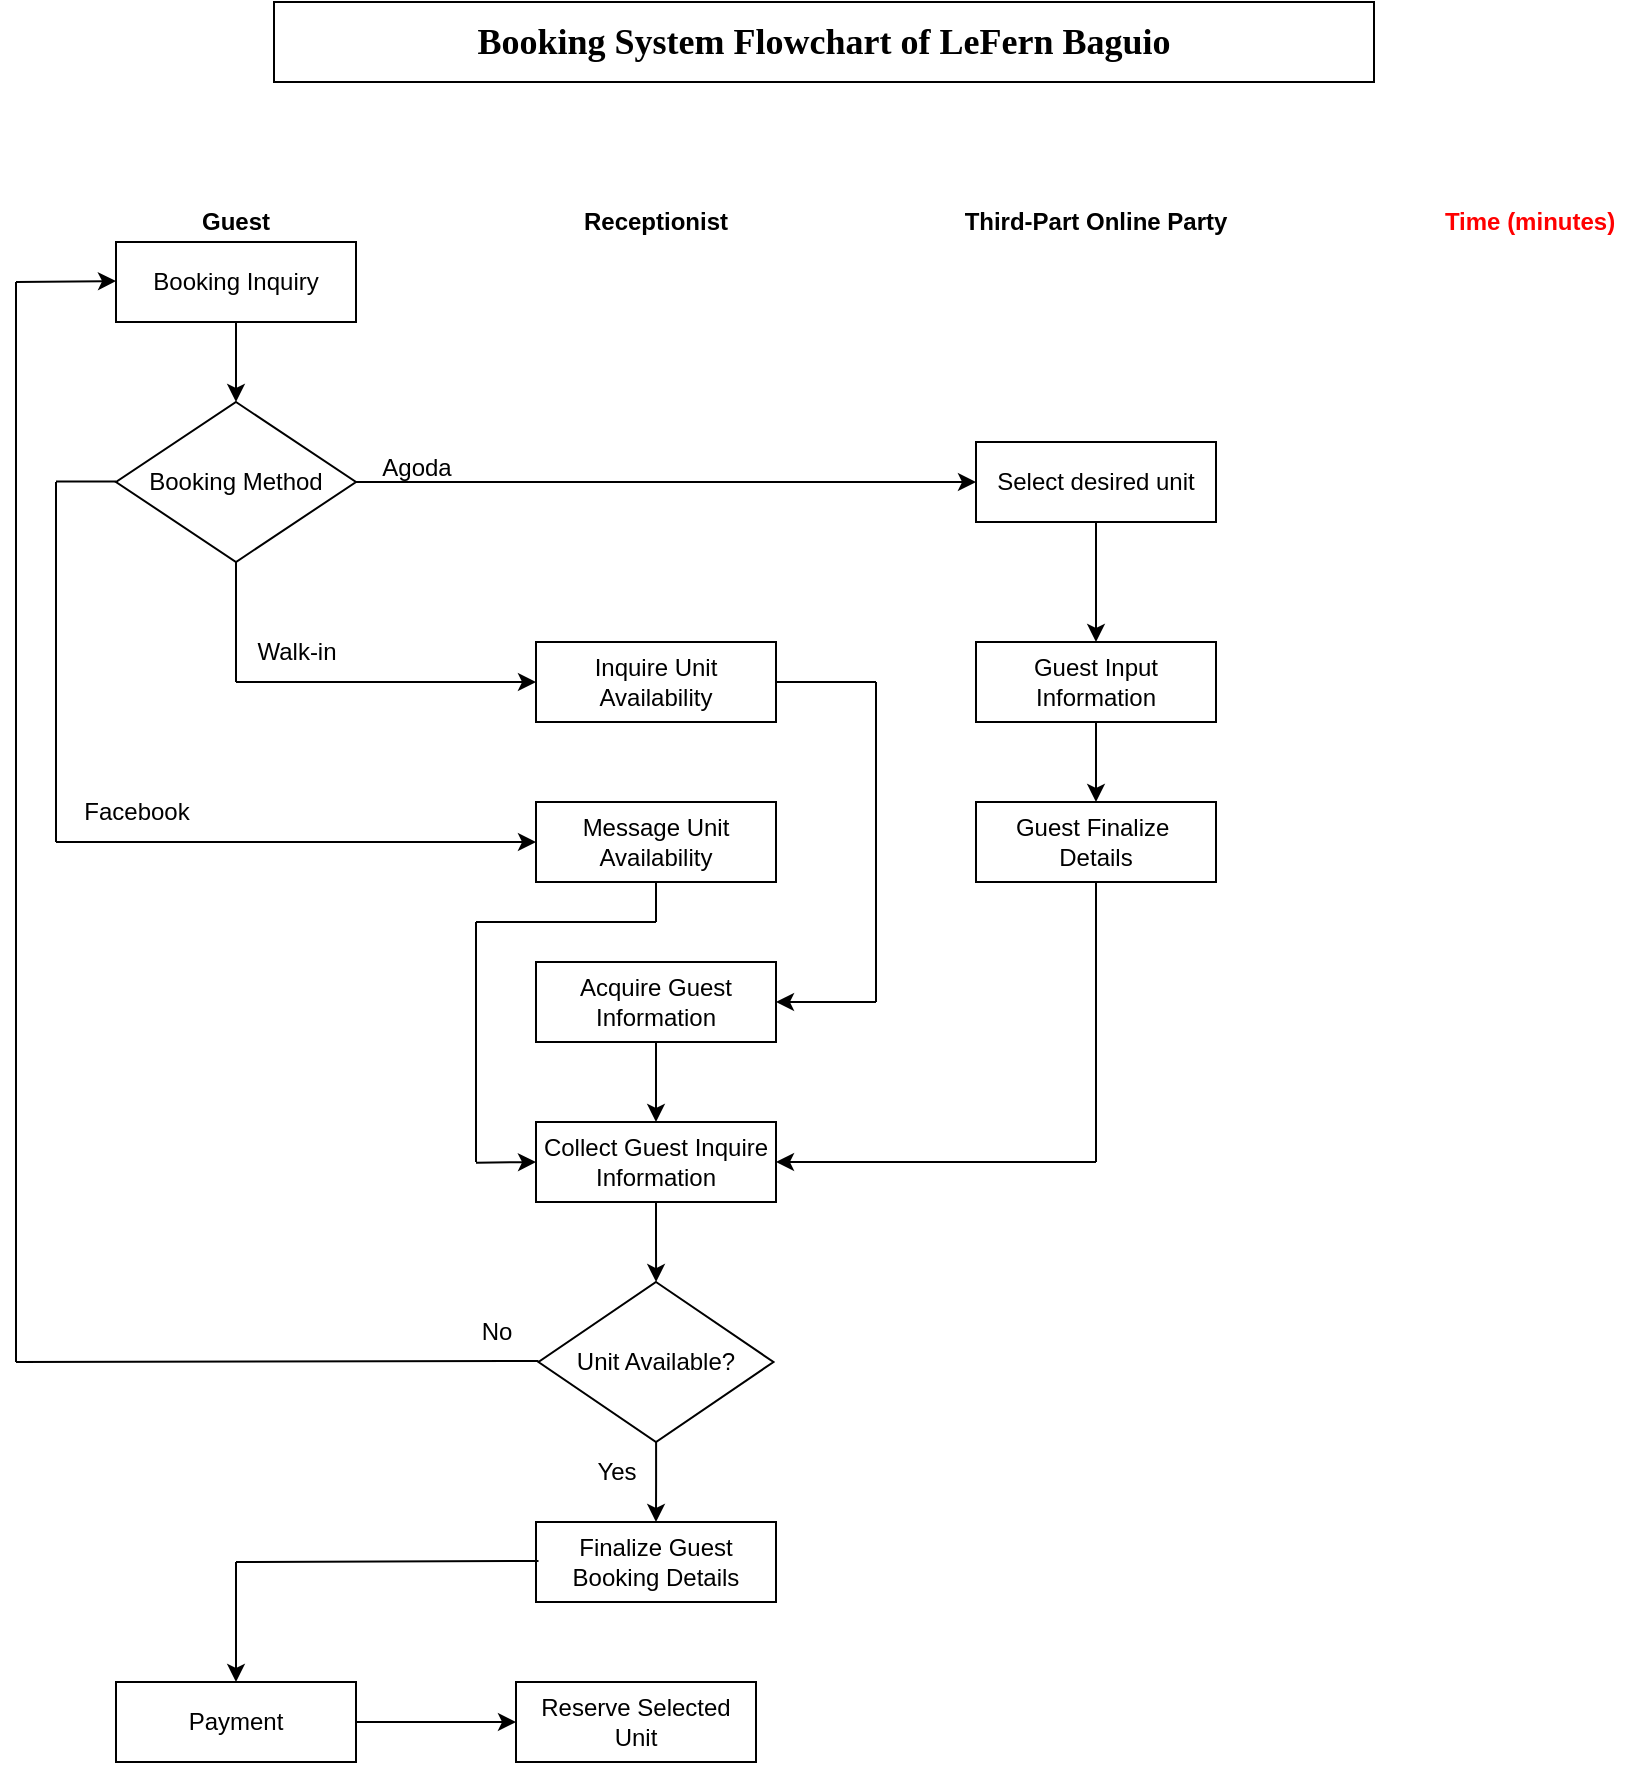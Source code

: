 <mxfile version="27.2.0">
  <diagram name="Page-1" id="Jzcs6xe4tkx_1wj60qTc">
    <mxGraphModel dx="835" dy="1897" grid="1" gridSize="10" guides="1" tooltips="1" connect="1" arrows="1" fold="1" page="1" pageScale="1" pageWidth="827" pageHeight="1169" math="0" shadow="0">
      <root>
        <mxCell id="0" />
        <mxCell id="1" parent="0" />
        <mxCell id="JCvha5B-mu45JHcWkv43-3" value="&lt;b style=&quot;font-family: &amp;quot;Times New Roman&amp;quot;; text-wrap-mode: nowrap;&quot;&gt;&lt;font style=&quot;font-size: 18px;&quot;&gt;Booking System Flowchart of LeFern Baguio&lt;/font&gt;&lt;/b&gt;" style="whiteSpace=wrap;html=1;" vertex="1" parent="1">
          <mxGeometry x="139" y="-1160" width="550" height="40" as="geometry" />
        </mxCell>
        <mxCell id="JCvha5B-mu45JHcWkv43-6" value="&lt;b&gt;Guest&lt;/b&gt;" style="whiteSpace=wrap;html=1;strokeColor=none;fillColor=none;" vertex="1" parent="1">
          <mxGeometry x="60" y="-1060" width="120" height="20" as="geometry" />
        </mxCell>
        <mxCell id="JCvha5B-mu45JHcWkv43-7" value="&lt;b&gt;&lt;font style=&quot;color: light-dark(rgb(255, 0, 0), rgb(237, 237, 237));&quot;&gt;Time (minutes)&lt;/font&gt;&lt;/b&gt;" style="whiteSpace=wrap;html=1;strokeColor=none;fillColor=none;" vertex="1" parent="1">
          <mxGeometry x="707" y="-1060" width="120" height="20" as="geometry" />
        </mxCell>
        <mxCell id="JCvha5B-mu45JHcWkv43-8" value="&lt;b&gt;Receptionist&lt;/b&gt;" style="whiteSpace=wrap;html=1;strokeColor=none;fillColor=none;" vertex="1" parent="1">
          <mxGeometry x="270" y="-1060" width="120" height="20" as="geometry" />
        </mxCell>
        <mxCell id="JCvha5B-mu45JHcWkv43-9" value="&lt;b&gt;Third-Part Online Party&lt;/b&gt;" style="whiteSpace=wrap;html=1;strokeColor=none;fillColor=none;" vertex="1" parent="1">
          <mxGeometry x="480" y="-1060" width="140" height="20" as="geometry" />
        </mxCell>
        <mxCell id="JCvha5B-mu45JHcWkv43-15" value="" style="edgeStyle=orthogonalEdgeStyle;rounded=0;orthogonalLoop=1;jettySize=auto;html=1;" edge="1" parent="1" source="JCvha5B-mu45JHcWkv43-11" target="JCvha5B-mu45JHcWkv43-14">
          <mxGeometry relative="1" as="geometry" />
        </mxCell>
        <mxCell id="JCvha5B-mu45JHcWkv43-11" value="Booking Inquiry" style="whiteSpace=wrap;html=1;" vertex="1" parent="1">
          <mxGeometry x="60" y="-1040" width="120" height="40" as="geometry" />
        </mxCell>
        <mxCell id="JCvha5B-mu45JHcWkv43-17" value="" style="edgeStyle=orthogonalEdgeStyle;rounded=0;orthogonalLoop=1;jettySize=auto;html=1;" edge="1" parent="1" source="JCvha5B-mu45JHcWkv43-14" target="JCvha5B-mu45JHcWkv43-16">
          <mxGeometry relative="1" as="geometry" />
        </mxCell>
        <mxCell id="JCvha5B-mu45JHcWkv43-14" value="Booking Method" style="rhombus;whiteSpace=wrap;html=1;" vertex="1" parent="1">
          <mxGeometry x="60" y="-960" width="120" height="80" as="geometry" />
        </mxCell>
        <mxCell id="JCvha5B-mu45JHcWkv43-19" value="" style="edgeStyle=orthogonalEdgeStyle;rounded=0;orthogonalLoop=1;jettySize=auto;html=1;" edge="1" parent="1" source="JCvha5B-mu45JHcWkv43-16" target="JCvha5B-mu45JHcWkv43-18">
          <mxGeometry relative="1" as="geometry" />
        </mxCell>
        <mxCell id="JCvha5B-mu45JHcWkv43-16" value="Select desired unit" style="whiteSpace=wrap;html=1;" vertex="1" parent="1">
          <mxGeometry x="490" y="-940" width="120" height="40" as="geometry" />
        </mxCell>
        <mxCell id="JCvha5B-mu45JHcWkv43-21" value="" style="edgeStyle=orthogonalEdgeStyle;rounded=0;orthogonalLoop=1;jettySize=auto;html=1;" edge="1" parent="1" source="JCvha5B-mu45JHcWkv43-18" target="JCvha5B-mu45JHcWkv43-20">
          <mxGeometry relative="1" as="geometry" />
        </mxCell>
        <mxCell id="JCvha5B-mu45JHcWkv43-18" value="Guest Input Information" style="whiteSpace=wrap;html=1;" vertex="1" parent="1">
          <mxGeometry x="490" y="-840" width="120" height="40" as="geometry" />
        </mxCell>
        <mxCell id="JCvha5B-mu45JHcWkv43-20" value="Guest Finalize&amp;nbsp;&lt;div&gt;Details&lt;/div&gt;" style="whiteSpace=wrap;html=1;" vertex="1" parent="1">
          <mxGeometry x="490" y="-760" width="120" height="40" as="geometry" />
        </mxCell>
        <mxCell id="JCvha5B-mu45JHcWkv43-22" value="" style="endArrow=none;html=1;rounded=0;entryX=0.5;entryY=1;entryDx=0;entryDy=0;" edge="1" parent="1" target="JCvha5B-mu45JHcWkv43-14">
          <mxGeometry width="50" height="50" relative="1" as="geometry">
            <mxPoint x="120" y="-820" as="sourcePoint" />
            <mxPoint x="180" y="-860" as="targetPoint" />
          </mxGeometry>
        </mxCell>
        <mxCell id="JCvha5B-mu45JHcWkv43-23" value="" style="edgeStyle=none;orthogonalLoop=1;jettySize=auto;html=1;rounded=0;entryX=0;entryY=0.5;entryDx=0;entryDy=0;" edge="1" parent="1" target="JCvha5B-mu45JHcWkv43-24">
          <mxGeometry width="80" relative="1" as="geometry">
            <mxPoint x="120" y="-820" as="sourcePoint" />
            <mxPoint x="200" y="-810" as="targetPoint" />
            <Array as="points" />
          </mxGeometry>
        </mxCell>
        <mxCell id="JCvha5B-mu45JHcWkv43-24" value="Inquire Unit Availability" style="whiteSpace=wrap;html=1;" vertex="1" parent="1">
          <mxGeometry x="270" y="-840" width="120" height="40" as="geometry" />
        </mxCell>
        <mxCell id="JCvha5B-mu45JHcWkv43-27" value="Agoda" style="text;html=1;align=center;verticalAlign=middle;resizable=0;points=[];autosize=1;strokeColor=none;fillColor=none;" vertex="1" parent="1">
          <mxGeometry x="180" y="-942" width="60" height="30" as="geometry" />
        </mxCell>
        <mxCell id="JCvha5B-mu45JHcWkv43-28" value="Walk-in" style="text;html=1;align=center;verticalAlign=middle;resizable=0;points=[];autosize=1;strokeColor=none;fillColor=none;" vertex="1" parent="1">
          <mxGeometry x="120" y="-850" width="60" height="30" as="geometry" />
        </mxCell>
        <mxCell id="JCvha5B-mu45JHcWkv43-29" value="" style="endArrow=none;html=1;rounded=0;" edge="1" parent="1">
          <mxGeometry width="50" height="50" relative="1" as="geometry">
            <mxPoint x="30" y="-920.27" as="sourcePoint" />
            <mxPoint x="60" y="-920.27" as="targetPoint" />
          </mxGeometry>
        </mxCell>
        <mxCell id="JCvha5B-mu45JHcWkv43-31" value="" style="endArrow=none;html=1;rounded=0;" edge="1" parent="1">
          <mxGeometry width="50" height="50" relative="1" as="geometry">
            <mxPoint x="30" y="-920" as="sourcePoint" />
            <mxPoint x="30" y="-740" as="targetPoint" />
          </mxGeometry>
        </mxCell>
        <mxCell id="JCvha5B-mu45JHcWkv43-32" value="" style="edgeStyle=none;orthogonalLoop=1;jettySize=auto;html=1;rounded=0;" edge="1" parent="1" source="JCvha5B-mu45JHcWkv43-33">
          <mxGeometry width="80" relative="1" as="geometry">
            <mxPoint x="30" y="-730.67" as="sourcePoint" />
            <mxPoint x="390" y="-731" as="targetPoint" />
            <Array as="points" />
          </mxGeometry>
        </mxCell>
        <mxCell id="JCvha5B-mu45JHcWkv43-35" value="Facebook" style="text;html=1;align=center;verticalAlign=middle;resizable=0;points=[];autosize=1;strokeColor=none;fillColor=none;" vertex="1" parent="1">
          <mxGeometry x="30" y="-770" width="80" height="30" as="geometry" />
        </mxCell>
        <mxCell id="JCvha5B-mu45JHcWkv43-42" value="" style="edgeStyle=orthogonalEdgeStyle;rounded=0;orthogonalLoop=1;jettySize=auto;html=1;" edge="1" parent="1" source="JCvha5B-mu45JHcWkv43-36" target="JCvha5B-mu45JHcWkv43-41">
          <mxGeometry relative="1" as="geometry" />
        </mxCell>
        <mxCell id="JCvha5B-mu45JHcWkv43-36" value="Acquire Guest Information" style="whiteSpace=wrap;html=1;" vertex="1" parent="1">
          <mxGeometry x="270" y="-680" width="120" height="40" as="geometry" />
        </mxCell>
        <mxCell id="JCvha5B-mu45JHcWkv43-38" value="" style="endArrow=none;html=1;rounded=0;exitX=1;exitY=0.5;exitDx=0;exitDy=0;" edge="1" parent="1" source="JCvha5B-mu45JHcWkv43-24">
          <mxGeometry width="50" height="50" relative="1" as="geometry">
            <mxPoint x="590" y="-800" as="sourcePoint" />
            <mxPoint x="440" y="-820" as="targetPoint" />
          </mxGeometry>
        </mxCell>
        <mxCell id="JCvha5B-mu45JHcWkv43-39" value="" style="endArrow=none;html=1;rounded=0;" edge="1" parent="1">
          <mxGeometry width="50" height="50" relative="1" as="geometry">
            <mxPoint x="440" y="-660" as="sourcePoint" />
            <mxPoint x="440" y="-820" as="targetPoint" />
          </mxGeometry>
        </mxCell>
        <mxCell id="JCvha5B-mu45JHcWkv43-40" value="" style="edgeStyle=none;orthogonalLoop=1;jettySize=auto;html=1;rounded=0;entryX=1;entryY=0.5;entryDx=0;entryDy=0;" edge="1" parent="1" target="JCvha5B-mu45JHcWkv43-36">
          <mxGeometry width="80" relative="1" as="geometry">
            <mxPoint x="440" y="-660" as="sourcePoint" />
            <mxPoint x="600" y="-550" as="targetPoint" />
            <Array as="points" />
          </mxGeometry>
        </mxCell>
        <mxCell id="JCvha5B-mu45JHcWkv43-56" value="" style="edgeStyle=orthogonalEdgeStyle;rounded=0;orthogonalLoop=1;jettySize=auto;html=1;" edge="1" parent="1" source="JCvha5B-mu45JHcWkv43-41" target="JCvha5B-mu45JHcWkv43-55">
          <mxGeometry relative="1" as="geometry" />
        </mxCell>
        <mxCell id="JCvha5B-mu45JHcWkv43-41" value="Collect Guest Inquire Information" style="whiteSpace=wrap;html=1;" vertex="1" parent="1">
          <mxGeometry x="270" y="-600" width="120" height="40" as="geometry" />
        </mxCell>
        <mxCell id="JCvha5B-mu45JHcWkv43-43" value="" style="endArrow=none;html=1;rounded=0;exitX=0.5;exitY=1;exitDx=0;exitDy=0;" edge="1" parent="1" source="JCvha5B-mu45JHcWkv43-33">
          <mxGeometry width="50" height="50" relative="1" as="geometry">
            <mxPoint x="540" y="-590" as="sourcePoint" />
            <mxPoint x="330" y="-700" as="targetPoint" />
          </mxGeometry>
        </mxCell>
        <mxCell id="JCvha5B-mu45JHcWkv43-46" value="" style="edgeStyle=none;orthogonalLoop=1;jettySize=auto;html=1;rounded=0;" edge="1" parent="1">
          <mxGeometry width="80" relative="1" as="geometry">
            <mxPoint x="240" y="-579.67" as="sourcePoint" />
            <mxPoint x="270" y="-580" as="targetPoint" />
            <Array as="points" />
          </mxGeometry>
        </mxCell>
        <mxCell id="JCvha5B-mu45JHcWkv43-47" value="" style="endArrow=none;html=1;rounded=0;entryX=0.5;entryY=1;entryDx=0;entryDy=0;" edge="1" parent="1" target="JCvha5B-mu45JHcWkv43-20">
          <mxGeometry width="50" height="50" relative="1" as="geometry">
            <mxPoint x="550" y="-580" as="sourcePoint" />
            <mxPoint x="779.33" y="-710" as="targetPoint" />
          </mxGeometry>
        </mxCell>
        <mxCell id="JCvha5B-mu45JHcWkv43-48" value="" style="edgeStyle=none;orthogonalLoop=1;jettySize=auto;html=1;rounded=0;entryX=1;entryY=0.5;entryDx=0;entryDy=0;" edge="1" parent="1" target="JCvha5B-mu45JHcWkv43-41">
          <mxGeometry width="80" relative="1" as="geometry">
            <mxPoint x="550" y="-580" as="sourcePoint" />
            <mxPoint x="690" y="-570.67" as="targetPoint" />
            <Array as="points" />
          </mxGeometry>
        </mxCell>
        <mxCell id="JCvha5B-mu45JHcWkv43-51" value="" style="edgeStyle=none;orthogonalLoop=1;jettySize=auto;html=1;rounded=0;" edge="1" parent="1" target="JCvha5B-mu45JHcWkv43-33">
          <mxGeometry width="80" relative="1" as="geometry">
            <mxPoint x="30" y="-740" as="sourcePoint" />
            <mxPoint x="390" y="-731" as="targetPoint" />
            <Array as="points" />
          </mxGeometry>
        </mxCell>
        <mxCell id="JCvha5B-mu45JHcWkv43-33" value="Message Unit Availability" style="whiteSpace=wrap;html=1;" vertex="1" parent="1">
          <mxGeometry x="270" y="-760" width="120" height="40" as="geometry" />
        </mxCell>
        <mxCell id="JCvha5B-mu45JHcWkv43-52" value="" style="endArrow=none;html=1;rounded=0;exitX=1;exitY=0.5;exitDx=0;exitDy=0;" edge="1" parent="1">
          <mxGeometry width="50" height="50" relative="1" as="geometry">
            <mxPoint x="240" y="-700" as="sourcePoint" />
            <mxPoint x="330" y="-700" as="targetPoint" />
          </mxGeometry>
        </mxCell>
        <mxCell id="JCvha5B-mu45JHcWkv43-54" value="" style="endArrow=none;html=1;rounded=0;entryX=0.5;entryY=1;entryDx=0;entryDy=0;" edge="1" parent="1">
          <mxGeometry width="50" height="50" relative="1" as="geometry">
            <mxPoint x="240" y="-580" as="sourcePoint" />
            <mxPoint x="240" y="-700" as="targetPoint" />
          </mxGeometry>
        </mxCell>
        <mxCell id="JCvha5B-mu45JHcWkv43-64" value="" style="edgeStyle=orthogonalEdgeStyle;rounded=0;orthogonalLoop=1;jettySize=auto;html=1;" edge="1" parent="1" source="JCvha5B-mu45JHcWkv43-55" target="JCvha5B-mu45JHcWkv43-63">
          <mxGeometry relative="1" as="geometry" />
        </mxCell>
        <mxCell id="JCvha5B-mu45JHcWkv43-55" value="Unit Available?" style="rhombus;whiteSpace=wrap;html=1;" vertex="1" parent="1">
          <mxGeometry x="271.25" y="-520" width="117.5" height="80" as="geometry" />
        </mxCell>
        <mxCell id="JCvha5B-mu45JHcWkv43-57" value="" style="endArrow=none;html=1;rounded=0;" edge="1" parent="1">
          <mxGeometry width="50" height="50" relative="1" as="geometry">
            <mxPoint x="10" y="-480" as="sourcePoint" />
            <mxPoint x="271.25" y="-480.5" as="targetPoint" />
          </mxGeometry>
        </mxCell>
        <mxCell id="JCvha5B-mu45JHcWkv43-58" value="" style="endArrow=none;html=1;rounded=0;" edge="1" parent="1">
          <mxGeometry width="50" height="50" relative="1" as="geometry">
            <mxPoint x="10" y="-1020" as="sourcePoint" />
            <mxPoint x="10" y="-480" as="targetPoint" />
          </mxGeometry>
        </mxCell>
        <mxCell id="JCvha5B-mu45JHcWkv43-61" value="" style="edgeStyle=none;orthogonalLoop=1;jettySize=auto;html=1;rounded=0;" edge="1" parent="1">
          <mxGeometry width="80" relative="1" as="geometry">
            <mxPoint x="10" y="-1020" as="sourcePoint" />
            <mxPoint x="60" y="-1020.5" as="targetPoint" />
            <Array as="points" />
          </mxGeometry>
        </mxCell>
        <mxCell id="JCvha5B-mu45JHcWkv43-62" value="No" style="text;html=1;align=center;verticalAlign=middle;resizable=0;points=[];autosize=1;strokeColor=none;fillColor=none;" vertex="1" parent="1">
          <mxGeometry x="230" y="-510" width="40" height="30" as="geometry" />
        </mxCell>
        <mxCell id="JCvha5B-mu45JHcWkv43-63" value="Finalize Guest Booking Details" style="whiteSpace=wrap;html=1;" vertex="1" parent="1">
          <mxGeometry x="270" y="-400" width="120" height="40" as="geometry" />
        </mxCell>
        <mxCell id="JCvha5B-mu45JHcWkv43-65" value="Yes" style="text;html=1;align=center;verticalAlign=middle;resizable=0;points=[];autosize=1;strokeColor=none;fillColor=none;" vertex="1" parent="1">
          <mxGeometry x="290" y="-440" width="40" height="30" as="geometry" />
        </mxCell>
        <mxCell id="JCvha5B-mu45JHcWkv43-66" value="" style="endArrow=none;html=1;rounded=0;" edge="1" parent="1">
          <mxGeometry width="50" height="50" relative="1" as="geometry">
            <mxPoint x="120" y="-380" as="sourcePoint" />
            <mxPoint x="271.25" y="-380.53" as="targetPoint" />
          </mxGeometry>
        </mxCell>
        <mxCell id="JCvha5B-mu45JHcWkv43-71" value="" style="edgeStyle=orthogonalEdgeStyle;rounded=0;orthogonalLoop=1;jettySize=auto;html=1;" edge="1" parent="1" source="JCvha5B-mu45JHcWkv43-67" target="JCvha5B-mu45JHcWkv43-70">
          <mxGeometry relative="1" as="geometry" />
        </mxCell>
        <mxCell id="JCvha5B-mu45JHcWkv43-67" value="Payment" style="whiteSpace=wrap;html=1;" vertex="1" parent="1">
          <mxGeometry x="60" y="-320" width="120" height="40" as="geometry" />
        </mxCell>
        <mxCell id="JCvha5B-mu45JHcWkv43-69" value="" style="edgeStyle=none;orthogonalLoop=1;jettySize=auto;html=1;rounded=0;entryX=0.5;entryY=0;entryDx=0;entryDy=0;" edge="1" parent="1" target="JCvha5B-mu45JHcWkv43-67">
          <mxGeometry width="80" relative="1" as="geometry">
            <mxPoint x="120" y="-380" as="sourcePoint" />
            <mxPoint x="250" y="-550" as="targetPoint" />
            <Array as="points" />
          </mxGeometry>
        </mxCell>
        <mxCell id="JCvha5B-mu45JHcWkv43-70" value="Reserve Selected Unit" style="whiteSpace=wrap;html=1;" vertex="1" parent="1">
          <mxGeometry x="260" y="-320" width="120" height="40" as="geometry" />
        </mxCell>
      </root>
    </mxGraphModel>
  </diagram>
</mxfile>
